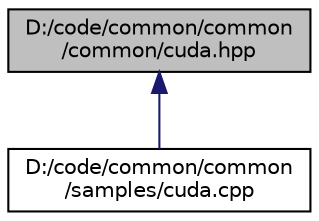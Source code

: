 digraph "D:/code/common/common/common/cuda.hpp"
{
 // LATEX_PDF_SIZE
  edge [fontname="Helvetica",fontsize="10",labelfontname="Helvetica",labelfontsize="10"];
  node [fontname="Helvetica",fontsize="10",shape=record];
  Node6 [label="D:/code/common/common\l/common/cuda.hpp",height=0.2,width=0.4,color="black", fillcolor="grey75", style="filled", fontcolor="black",tooltip=" "];
  Node6 -> Node7 [dir="back",color="midnightblue",fontsize="10",style="solid",fontname="Helvetica"];
  Node7 [label="D:/code/common/common\l/samples/cuda.cpp",height=0.2,width=0.4,color="black", fillcolor="white", style="filled",URL="$cuda_8cpp.html",tooltip=" "];
}
